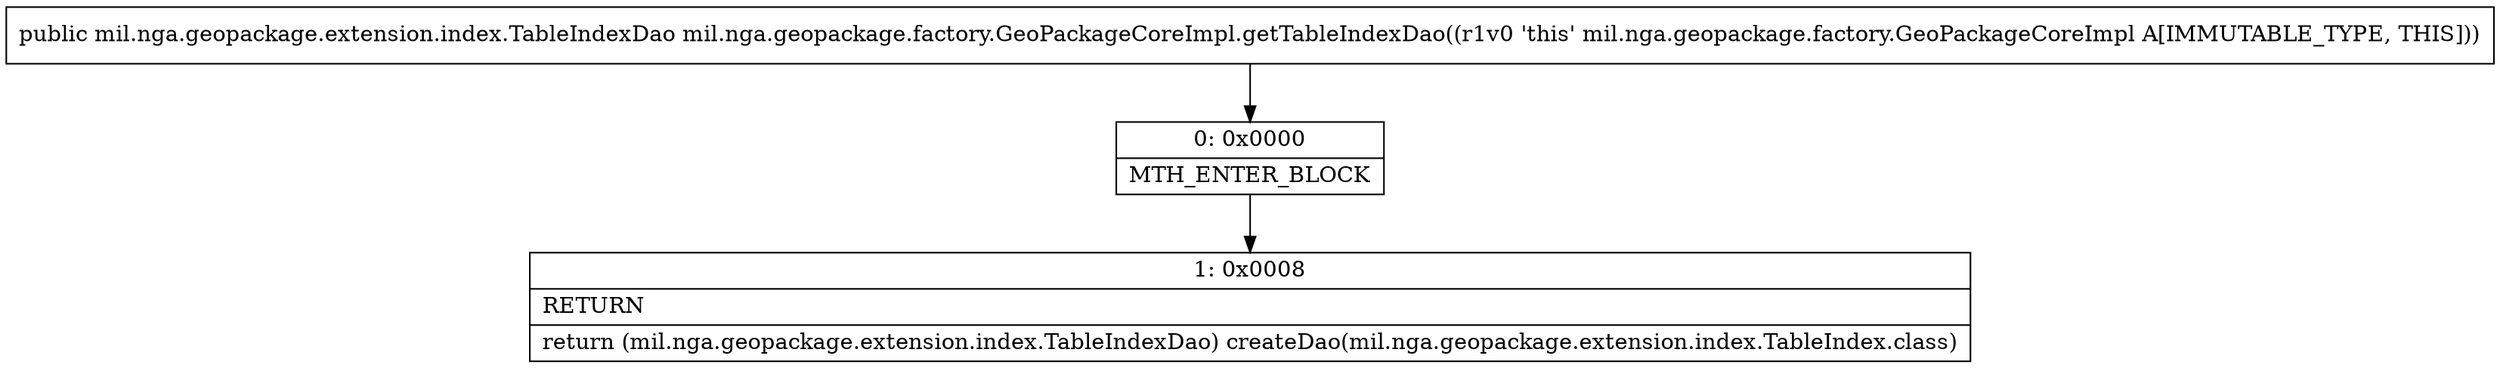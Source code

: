 digraph "CFG formil.nga.geopackage.factory.GeoPackageCoreImpl.getTableIndexDao()Lmil\/nga\/geopackage\/extension\/index\/TableIndexDao;" {
Node_0 [shape=record,label="{0\:\ 0x0000|MTH_ENTER_BLOCK\l}"];
Node_1 [shape=record,label="{1\:\ 0x0008|RETURN\l|return (mil.nga.geopackage.extension.index.TableIndexDao) createDao(mil.nga.geopackage.extension.index.TableIndex.class)\l}"];
MethodNode[shape=record,label="{public mil.nga.geopackage.extension.index.TableIndexDao mil.nga.geopackage.factory.GeoPackageCoreImpl.getTableIndexDao((r1v0 'this' mil.nga.geopackage.factory.GeoPackageCoreImpl A[IMMUTABLE_TYPE, THIS])) }"];
MethodNode -> Node_0;
Node_0 -> Node_1;
}

